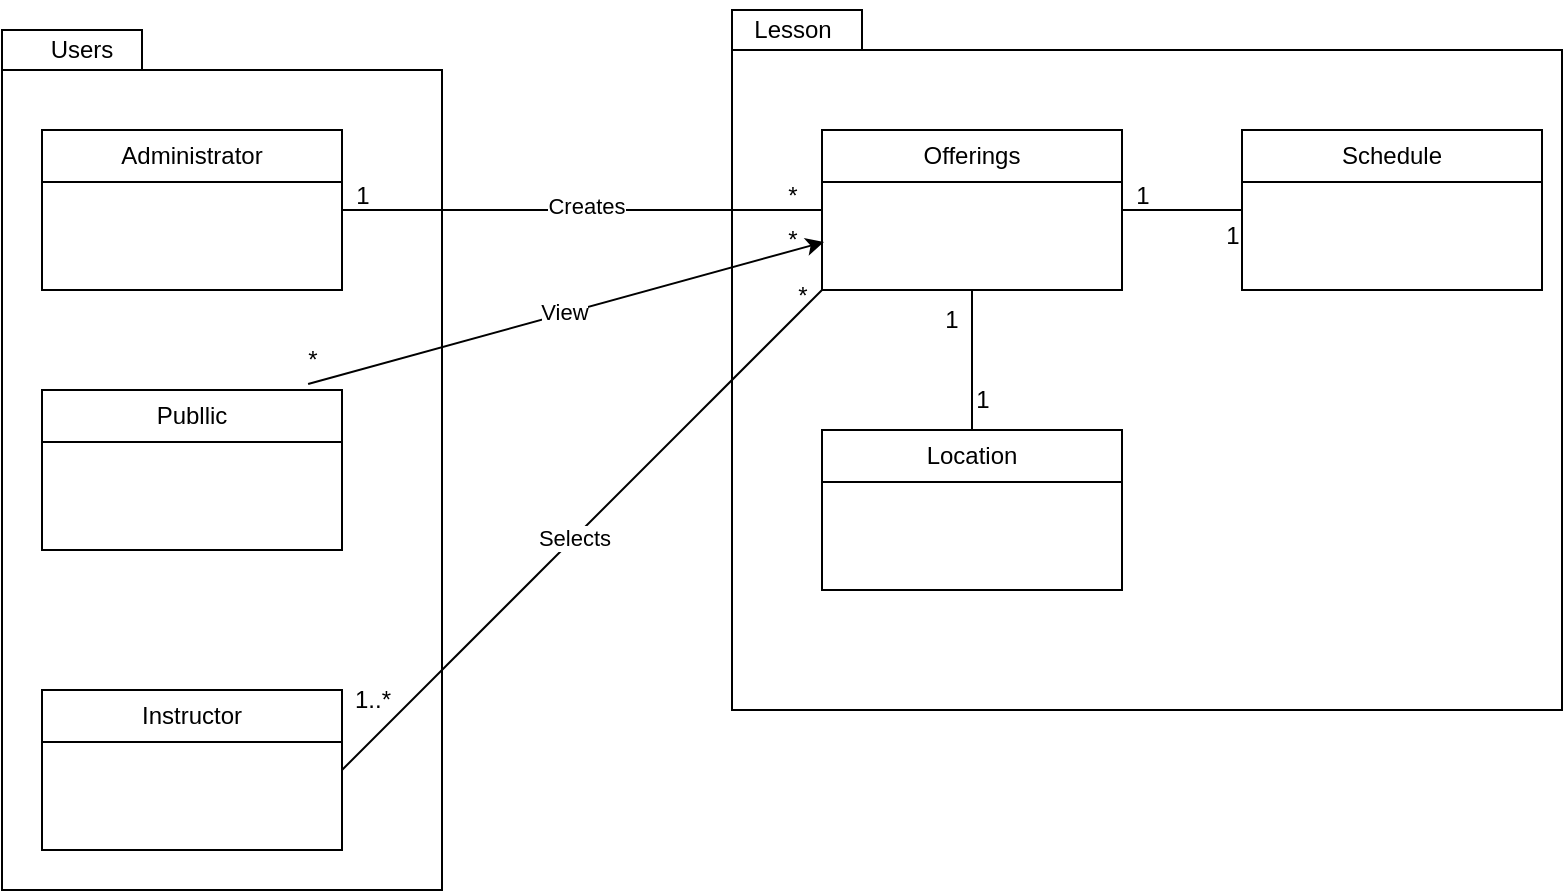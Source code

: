 <mxfile version="24.7.17">
  <diagram name="Page-1" id="aZ8WxLwgLU9RSPt2t5Ea">
    <mxGraphModel dx="1434" dy="745" grid="1" gridSize="10" guides="1" tooltips="1" connect="1" arrows="1" fold="1" page="1" pageScale="1" pageWidth="850" pageHeight="1100" math="0" shadow="0">
      <root>
        <mxCell id="0" />
        <mxCell id="1" parent="0" />
        <mxCell id="5j9k3lIkdMJ-crvnFNKY-48" value="" style="shape=folder;fontStyle=1;spacingTop=10;tabWidth=65;tabHeight=20;tabPosition=left;html=1;whiteSpace=wrap;" vertex="1" parent="1">
          <mxGeometry x="375" y="340" width="415" height="350" as="geometry" />
        </mxCell>
        <mxCell id="5j9k3lIkdMJ-crvnFNKY-43" value="" style="shape=folder;fontStyle=1;spacingTop=10;tabWidth=70;tabHeight=20;tabPosition=left;html=1;whiteSpace=wrap;" vertex="1" parent="1">
          <mxGeometry x="10" y="350" width="220" height="430" as="geometry" />
        </mxCell>
        <mxCell id="5j9k3lIkdMJ-crvnFNKY-1" value="Administrator" style="swimlane;fontStyle=0;childLayout=stackLayout;horizontal=1;startSize=26;fillColor=none;horizontalStack=0;resizeParent=1;resizeParentMax=0;resizeLast=0;collapsible=1;marginBottom=0;whiteSpace=wrap;html=1;" vertex="1" parent="1">
          <mxGeometry x="30" y="400" width="150" height="80" as="geometry" />
        </mxCell>
        <mxCell id="5j9k3lIkdMJ-crvnFNKY-9" value="Instructor" style="swimlane;fontStyle=0;childLayout=stackLayout;horizontal=1;startSize=26;fillColor=none;horizontalStack=0;resizeParent=1;resizeParentMax=0;resizeLast=0;collapsible=1;marginBottom=0;whiteSpace=wrap;html=1;" vertex="1" parent="1">
          <mxGeometry x="30" y="680" width="150" height="80" as="geometry" />
        </mxCell>
        <mxCell id="5j9k3lIkdMJ-crvnFNKY-14" value="Offerings" style="swimlane;fontStyle=0;childLayout=stackLayout;horizontal=1;startSize=26;fillColor=none;horizontalStack=0;resizeParent=1;resizeParentMax=0;resizeLast=0;collapsible=1;marginBottom=0;whiteSpace=wrap;html=1;" vertex="1" parent="1">
          <mxGeometry x="420" y="400" width="150" height="80" as="geometry" />
        </mxCell>
        <mxCell id="5j9k3lIkdMJ-crvnFNKY-15" value="Schedule" style="swimlane;fontStyle=0;childLayout=stackLayout;horizontal=1;startSize=26;fillColor=none;horizontalStack=0;resizeParent=1;resizeParentMax=0;resizeLast=0;collapsible=1;marginBottom=0;whiteSpace=wrap;html=1;" vertex="1" parent="1">
          <mxGeometry x="630" y="400" width="150" height="80" as="geometry" />
        </mxCell>
        <mxCell id="5j9k3lIkdMJ-crvnFNKY-16" value="Location" style="swimlane;fontStyle=0;childLayout=stackLayout;horizontal=1;startSize=26;fillColor=none;horizontalStack=0;resizeParent=1;resizeParentMax=0;resizeLast=0;collapsible=1;marginBottom=0;whiteSpace=wrap;html=1;" vertex="1" parent="1">
          <mxGeometry x="420" y="550" width="150" height="80" as="geometry" />
        </mxCell>
        <mxCell id="5j9k3lIkdMJ-crvnFNKY-19" value="" style="endArrow=none;html=1;rounded=0;exitX=1;exitY=0.5;exitDx=0;exitDy=0;entryX=0;entryY=0.5;entryDx=0;entryDy=0;" edge="1" parent="1" source="5j9k3lIkdMJ-crvnFNKY-1" target="5j9k3lIkdMJ-crvnFNKY-14">
          <mxGeometry width="50" height="50" relative="1" as="geometry">
            <mxPoint x="400" y="580" as="sourcePoint" />
            <mxPoint x="450" y="530" as="targetPoint" />
          </mxGeometry>
        </mxCell>
        <mxCell id="5j9k3lIkdMJ-crvnFNKY-20" value="Creates" style="edgeLabel;html=1;align=center;verticalAlign=middle;resizable=0;points=[];" vertex="1" connectable="0" parent="5j9k3lIkdMJ-crvnFNKY-19">
          <mxGeometry x="0.015" y="2" relative="1" as="geometry">
            <mxPoint as="offset" />
          </mxGeometry>
        </mxCell>
        <mxCell id="5j9k3lIkdMJ-crvnFNKY-21" value="" style="endArrow=none;html=1;rounded=0;exitX=1;exitY=0.5;exitDx=0;exitDy=0;entryX=0;entryY=1;entryDx=0;entryDy=0;" edge="1" parent="1" source="5j9k3lIkdMJ-crvnFNKY-9" target="5j9k3lIkdMJ-crvnFNKY-14">
          <mxGeometry width="50" height="50" relative="1" as="geometry">
            <mxPoint x="400" y="580" as="sourcePoint" />
            <mxPoint x="360" y="480" as="targetPoint" />
          </mxGeometry>
        </mxCell>
        <mxCell id="5j9k3lIkdMJ-crvnFNKY-22" value="Selects" style="edgeLabel;html=1;align=center;verticalAlign=middle;resizable=0;points=[];" vertex="1" connectable="0" parent="5j9k3lIkdMJ-crvnFNKY-21">
          <mxGeometry x="-0.033" relative="1" as="geometry">
            <mxPoint as="offset" />
          </mxGeometry>
        </mxCell>
        <mxCell id="5j9k3lIkdMJ-crvnFNKY-24" value="Publlic" style="swimlane;fontStyle=0;childLayout=stackLayout;horizontal=1;startSize=26;fillColor=none;horizontalStack=0;resizeParent=1;resizeParentMax=0;resizeLast=0;collapsible=1;marginBottom=0;whiteSpace=wrap;html=1;" vertex="1" parent="1">
          <mxGeometry x="30" y="530" width="150" height="80" as="geometry" />
        </mxCell>
        <mxCell id="5j9k3lIkdMJ-crvnFNKY-29" value="1" style="text;html=1;align=center;verticalAlign=middle;resizable=0;points=[];autosize=1;strokeColor=none;fillColor=none;" vertex="1" parent="1">
          <mxGeometry x="175" y="418" width="30" height="30" as="geometry" />
        </mxCell>
        <mxCell id="5j9k3lIkdMJ-crvnFNKY-30" value="*" style="text;html=1;align=center;verticalAlign=middle;resizable=0;points=[];autosize=1;strokeColor=none;fillColor=none;" vertex="1" parent="1">
          <mxGeometry x="390" y="418" width="30" height="30" as="geometry" />
        </mxCell>
        <mxCell id="5j9k3lIkdMJ-crvnFNKY-32" value="*" style="text;html=1;align=center;verticalAlign=middle;resizable=0;points=[];autosize=1;strokeColor=none;fillColor=none;" vertex="1" parent="1">
          <mxGeometry x="390" y="440" width="30" height="30" as="geometry" />
        </mxCell>
        <mxCell id="5j9k3lIkdMJ-crvnFNKY-33" value="1..*" style="text;html=1;align=center;verticalAlign=middle;resizable=0;points=[];autosize=1;strokeColor=none;fillColor=none;" vertex="1" parent="1">
          <mxGeometry x="175" y="670" width="40" height="30" as="geometry" />
        </mxCell>
        <mxCell id="5j9k3lIkdMJ-crvnFNKY-34" value="*" style="text;html=1;align=center;verticalAlign=middle;resizable=0;points=[];autosize=1;strokeColor=none;fillColor=none;" vertex="1" parent="1">
          <mxGeometry x="395" y="468" width="30" height="30" as="geometry" />
        </mxCell>
        <mxCell id="5j9k3lIkdMJ-crvnFNKY-35" value="" style="endArrow=none;html=1;rounded=0;exitX=0.5;exitY=0;exitDx=0;exitDy=0;entryX=0.5;entryY=1;entryDx=0;entryDy=0;" edge="1" parent="1" source="5j9k3lIkdMJ-crvnFNKY-16" target="5j9k3lIkdMJ-crvnFNKY-14">
          <mxGeometry width="50" height="50" relative="1" as="geometry">
            <mxPoint x="490" y="580" as="sourcePoint" />
            <mxPoint x="540" y="530" as="targetPoint" />
          </mxGeometry>
        </mxCell>
        <mxCell id="5j9k3lIkdMJ-crvnFNKY-36" value="1" style="text;html=1;align=center;verticalAlign=middle;whiteSpace=wrap;rounded=0;" vertex="1" parent="1">
          <mxGeometry x="455" y="480" width="60" height="30" as="geometry" />
        </mxCell>
        <mxCell id="5j9k3lIkdMJ-crvnFNKY-37" value="1" style="text;html=1;align=center;verticalAlign=middle;resizable=0;points=[];autosize=1;strokeColor=none;fillColor=none;" vertex="1" parent="1">
          <mxGeometry x="485" y="520" width="30" height="30" as="geometry" />
        </mxCell>
        <mxCell id="5j9k3lIkdMJ-crvnFNKY-39" value="" style="endArrow=none;html=1;rounded=0;exitX=1;exitY=0.5;exitDx=0;exitDy=0;entryX=0;entryY=0.5;entryDx=0;entryDy=0;" edge="1" parent="1" source="5j9k3lIkdMJ-crvnFNKY-14" target="5j9k3lIkdMJ-crvnFNKY-15">
          <mxGeometry width="50" height="50" relative="1" as="geometry">
            <mxPoint x="490" y="580" as="sourcePoint" />
            <mxPoint x="540" y="530" as="targetPoint" />
          </mxGeometry>
        </mxCell>
        <mxCell id="5j9k3lIkdMJ-crvnFNKY-40" value="1" style="text;html=1;align=center;verticalAlign=middle;resizable=0;points=[];autosize=1;strokeColor=none;fillColor=none;" vertex="1" parent="1">
          <mxGeometry x="565" y="418" width="30" height="30" as="geometry" />
        </mxCell>
        <mxCell id="5j9k3lIkdMJ-crvnFNKY-41" value="1" style="text;html=1;align=center;verticalAlign=middle;resizable=0;points=[];autosize=1;strokeColor=none;fillColor=none;" vertex="1" parent="1">
          <mxGeometry x="610" y="438" width="30" height="30" as="geometry" />
        </mxCell>
        <mxCell id="5j9k3lIkdMJ-crvnFNKY-42" value="*" style="text;html=1;align=center;verticalAlign=middle;resizable=0;points=[];autosize=1;strokeColor=none;fillColor=none;" vertex="1" parent="1">
          <mxGeometry x="150" y="500" width="30" height="30" as="geometry" />
        </mxCell>
        <mxCell id="5j9k3lIkdMJ-crvnFNKY-45" value="Users" style="text;html=1;align=center;verticalAlign=middle;whiteSpace=wrap;rounded=0;" vertex="1" parent="1">
          <mxGeometry x="20" y="345" width="60" height="30" as="geometry" />
        </mxCell>
        <mxCell id="5j9k3lIkdMJ-crvnFNKY-46" value="" style="endArrow=classic;html=1;rounded=0;exitX=0.887;exitY=-0.037;exitDx=0;exitDy=0;exitPerimeter=0;entryX=1.033;entryY=0.533;entryDx=0;entryDy=0;entryPerimeter=0;" edge="1" parent="1" source="5j9k3lIkdMJ-crvnFNKY-24" target="5j9k3lIkdMJ-crvnFNKY-32">
          <mxGeometry width="50" height="50" relative="1" as="geometry">
            <mxPoint x="400" y="670" as="sourcePoint" />
            <mxPoint x="450" y="620" as="targetPoint" />
          </mxGeometry>
        </mxCell>
        <mxCell id="5j9k3lIkdMJ-crvnFNKY-47" value="View" style="edgeLabel;html=1;align=center;verticalAlign=middle;resizable=0;points=[];" vertex="1" connectable="0" parent="5j9k3lIkdMJ-crvnFNKY-46">
          <mxGeometry x="-0.008" y="1" relative="1" as="geometry">
            <mxPoint as="offset" />
          </mxGeometry>
        </mxCell>
        <mxCell id="5j9k3lIkdMJ-crvnFNKY-50" value="Lesson" style="text;html=1;align=center;verticalAlign=middle;resizable=0;points=[];autosize=1;strokeColor=none;fillColor=none;" vertex="1" parent="1">
          <mxGeometry x="370" y="335" width="70" height="30" as="geometry" />
        </mxCell>
      </root>
    </mxGraphModel>
  </diagram>
</mxfile>
